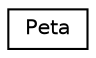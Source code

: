 digraph "Graphical Class Hierarchy"
{
 // LATEX_PDF_SIZE
  edge [fontname="Helvetica",fontsize="10",labelfontname="Helvetica",labelfontsize="10"];
  node [fontname="Helvetica",fontsize="10",shape=record];
  rankdir="LR";
  Node0 [label="Peta",height=0.2,width=0.4,color="black", fillcolor="white", style="filled",URL="$class_peta.html",tooltip=" "];
}

